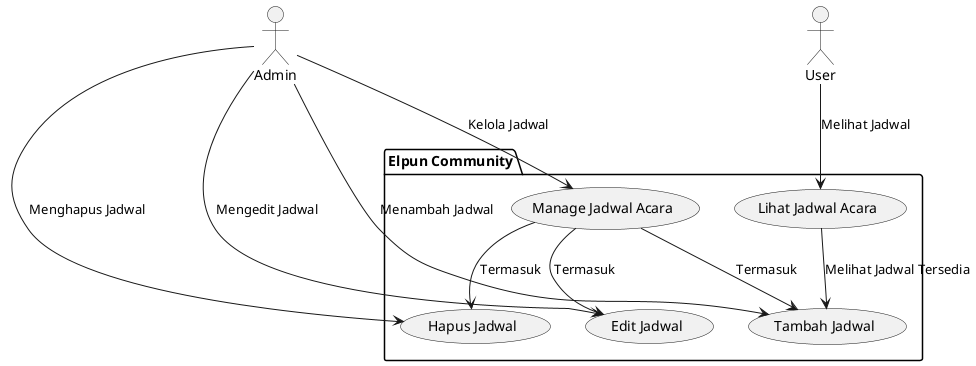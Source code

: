 @startuml UseCase
actor Admin
actor User

package "Elpun Community" {
  usecase "Manage Jadwal Acara" as UC1
  usecase "Tambah Jadwal" as UC2
  usecase "Edit Jadwal" as UC3
  usecase "Hapus Jadwal" as UC4
  usecase "Lihat Jadwal Acara" as UC5
}

Admin --> UC1 : Kelola Jadwal
Admin --> UC2 : Menambah Jadwal
Admin --> UC3 : Mengedit Jadwal
Admin --> UC4 : Menghapus Jadwal

User --> UC5 : Melihat Jadwal

UC1 --> UC2 : Termasuk
UC1 --> UC3 : Termasuk
UC1 --> UC4 : Termasuk
UC5 --> UC2 : Melihat Jadwal Tersedia

@enduml

